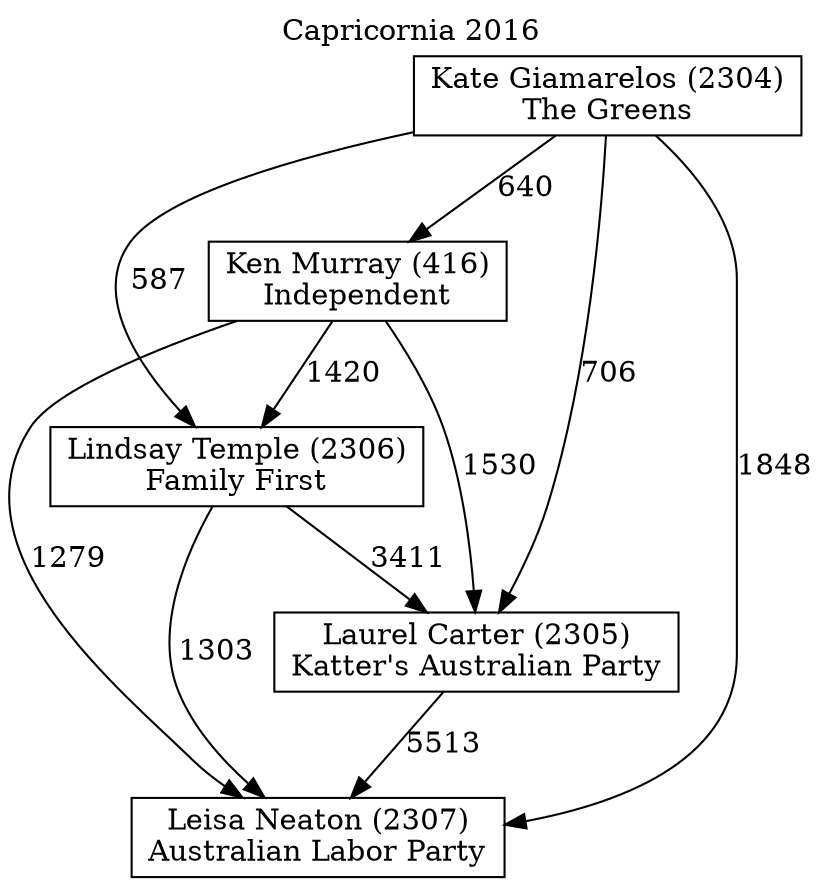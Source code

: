 // House preference flow
digraph "Leisa Neaton (2307)_Capricornia_2016" {
	graph [label="Capricornia 2016" labelloc=t mclimit=10]
	node [shape=box]
	"Lindsay Temple (2306)" [label="Lindsay Temple (2306)
Family First"]
	"Leisa Neaton (2307)" [label="Leisa Neaton (2307)
Australian Labor Party"]
	"Ken Murray (416)" [label="Ken Murray (416)
Independent"]
	"Laurel Carter (2305)" [label="Laurel Carter (2305)
Katter's Australian Party"]
	"Kate Giamarelos (2304)" [label="Kate Giamarelos (2304)
The Greens"]
	"Ken Murray (416)" -> "Laurel Carter (2305)" [label=1530]
	"Kate Giamarelos (2304)" -> "Lindsay Temple (2306)" [label=587]
	"Lindsay Temple (2306)" -> "Laurel Carter (2305)" [label=3411]
	"Kate Giamarelos (2304)" -> "Leisa Neaton (2307)" [label=1848]
	"Laurel Carter (2305)" -> "Leisa Neaton (2307)" [label=5513]
	"Kate Giamarelos (2304)" -> "Laurel Carter (2305)" [label=706]
	"Ken Murray (416)" -> "Leisa Neaton (2307)" [label=1279]
	"Lindsay Temple (2306)" -> "Leisa Neaton (2307)" [label=1303]
	"Ken Murray (416)" -> "Lindsay Temple (2306)" [label=1420]
	"Kate Giamarelos (2304)" -> "Ken Murray (416)" [label=640]
}
